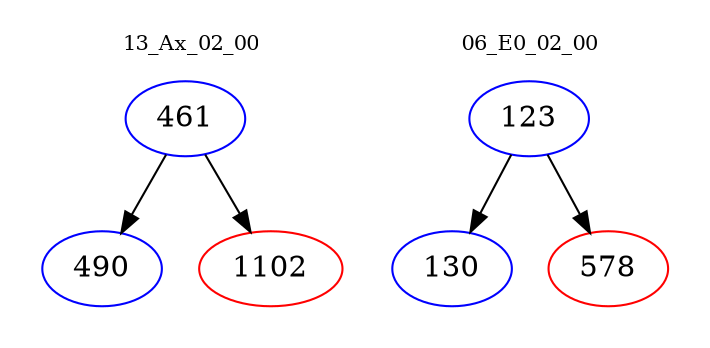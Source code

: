 digraph{
subgraph cluster_0 {
color = white
label = "13_Ax_02_00";
fontsize=10;
T0_461 [label="461", color="blue"]
T0_461 -> T0_490 [color="black"]
T0_490 [label="490", color="blue"]
T0_461 -> T0_1102 [color="black"]
T0_1102 [label="1102", color="red"]
}
subgraph cluster_1 {
color = white
label = "06_E0_02_00";
fontsize=10;
T1_123 [label="123", color="blue"]
T1_123 -> T1_130 [color="black"]
T1_130 [label="130", color="blue"]
T1_123 -> T1_578 [color="black"]
T1_578 [label="578", color="red"]
}
}
